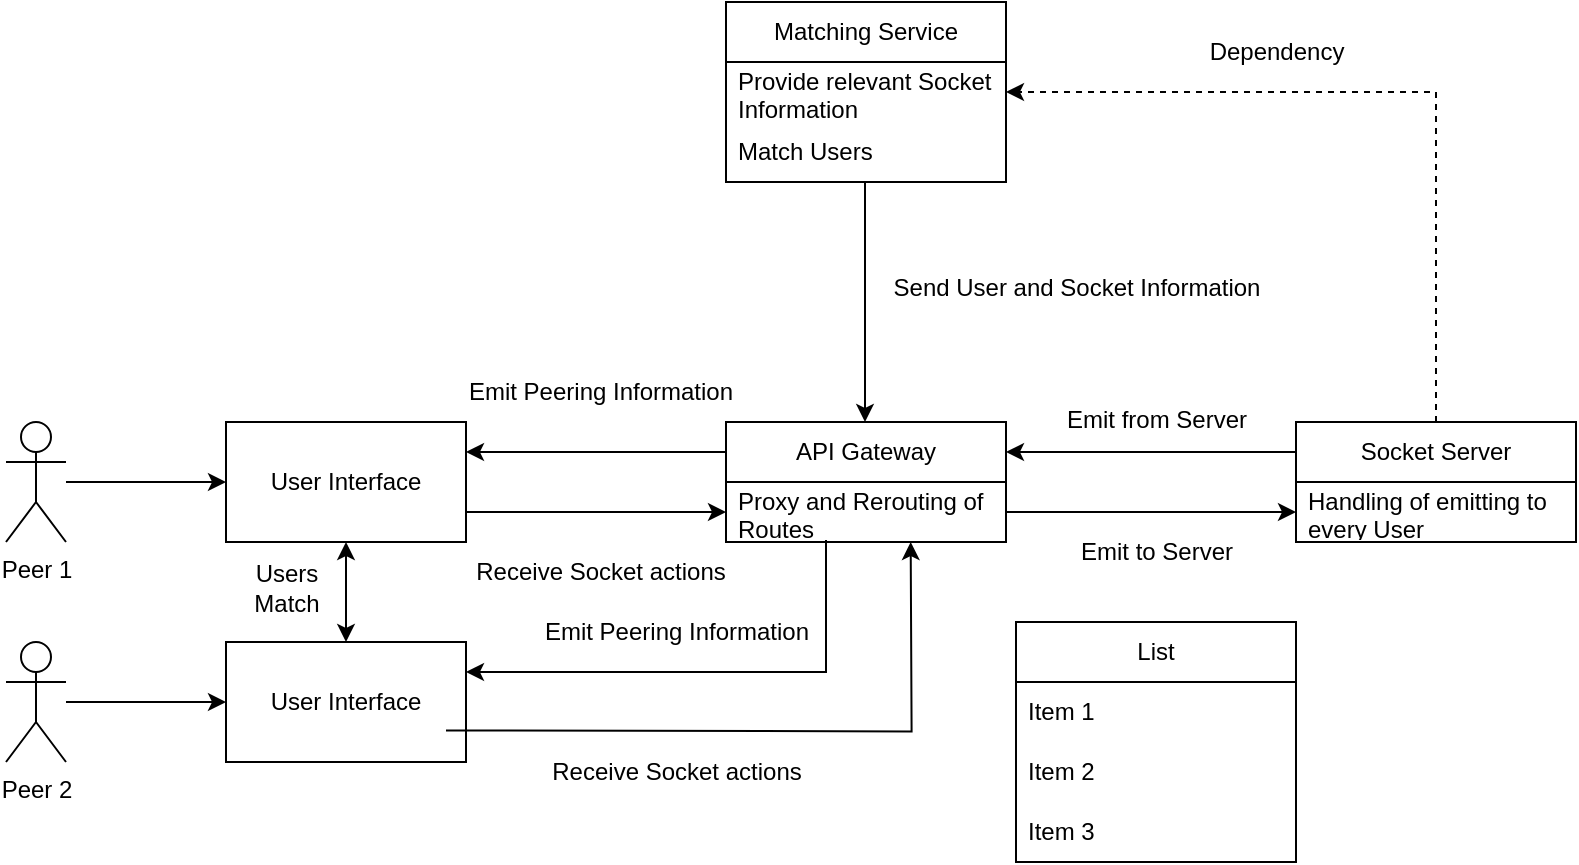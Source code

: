 <mxfile version="22.0.8" type="github">
  <diagram name="Page-1" id="ziiLAVQpgOq1QzVFaSYn">
    <mxGraphModel dx="1050" dy="542" grid="1" gridSize="10" guides="1" tooltips="1" connect="1" arrows="1" fold="1" page="1" pageScale="1" pageWidth="850" pageHeight="1100" math="0" shadow="0">
      <root>
        <mxCell id="0" />
        <mxCell id="1" parent="0" />
        <mxCell id="1KtTh_lrzxUGj0xQ3L2G-56" value="API Gateway" style="swimlane;fontStyle=0;childLayout=stackLayout;horizontal=1;startSize=30;horizontalStack=0;resizeParent=1;resizeParentMax=0;resizeLast=0;collapsible=1;marginBottom=0;whiteSpace=wrap;html=1;" vertex="1" parent="1">
          <mxGeometry x="390" y="410" width="140" height="60" as="geometry" />
        </mxCell>
        <mxCell id="1KtTh_lrzxUGj0xQ3L2G-57" value="Proxy and Rerouting of Routes" style="text;strokeColor=none;fillColor=none;align=left;verticalAlign=middle;spacingLeft=4;spacingRight=4;overflow=hidden;points=[[0,0.5],[1,0.5]];portConstraint=eastwest;rotatable=0;whiteSpace=wrap;html=1;" vertex="1" parent="1KtTh_lrzxUGj0xQ3L2G-56">
          <mxGeometry y="30" width="140" height="30" as="geometry" />
        </mxCell>
        <mxCell id="1KtTh_lrzxUGj0xQ3L2G-62" style="edgeStyle=orthogonalEdgeStyle;rounded=0;orthogonalLoop=1;jettySize=auto;html=1;entryX=0;entryY=0.5;entryDx=0;entryDy=0;" edge="1" parent="1" source="1KtTh_lrzxUGj0xQ3L2G-60" target="1KtTh_lrzxUGj0xQ3L2G-61">
          <mxGeometry relative="1" as="geometry" />
        </mxCell>
        <mxCell id="1KtTh_lrzxUGj0xQ3L2G-60" value="Peer 1" style="shape=umlActor;verticalLabelPosition=bottom;verticalAlign=top;html=1;outlineConnect=0;" vertex="1" parent="1">
          <mxGeometry x="30" y="410" width="30" height="60" as="geometry" />
        </mxCell>
        <mxCell id="1KtTh_lrzxUGj0xQ3L2G-61" value="User Interface" style="rounded=0;whiteSpace=wrap;html=1;" vertex="1" parent="1">
          <mxGeometry x="140" y="410" width="120" height="60" as="geometry" />
        </mxCell>
        <mxCell id="1KtTh_lrzxUGj0xQ3L2G-63" value="" style="endArrow=classic;html=1;rounded=0;entryX=1;entryY=0.25;entryDx=0;entryDy=0;exitX=0;exitY=0.25;exitDx=0;exitDy=0;" edge="1" parent="1" source="1KtTh_lrzxUGj0xQ3L2G-56" target="1KtTh_lrzxUGj0xQ3L2G-61">
          <mxGeometry width="50" height="50" relative="1" as="geometry">
            <mxPoint x="400" y="500" as="sourcePoint" />
            <mxPoint x="450" y="450" as="targetPoint" />
          </mxGeometry>
        </mxCell>
        <mxCell id="1KtTh_lrzxUGj0xQ3L2G-64" value="" style="endArrow=classic;html=1;rounded=0;entryX=0;entryY=0.5;entryDx=0;entryDy=0;exitX=1;exitY=0.75;exitDx=0;exitDy=0;" edge="1" parent="1" source="1KtTh_lrzxUGj0xQ3L2G-61" target="1KtTh_lrzxUGj0xQ3L2G-57">
          <mxGeometry width="50" height="50" relative="1" as="geometry">
            <mxPoint x="370" y="550" as="sourcePoint" />
            <mxPoint x="290" y="550" as="targetPoint" />
          </mxGeometry>
        </mxCell>
        <mxCell id="1KtTh_lrzxUGj0xQ3L2G-69" value="Emit Peering Information" style="text;html=1;align=center;verticalAlign=middle;resizable=0;points=[];autosize=1;strokeColor=none;fillColor=none;" vertex="1" parent="1">
          <mxGeometry x="247" y="380" width="160" height="30" as="geometry" />
        </mxCell>
        <mxCell id="1KtTh_lrzxUGj0xQ3L2G-70" value="Receive Socket actions" style="text;html=1;align=center;verticalAlign=middle;resizable=0;points=[];autosize=1;strokeColor=none;fillColor=none;" vertex="1" parent="1">
          <mxGeometry x="252" y="470" width="150" height="30" as="geometry" />
        </mxCell>
        <mxCell id="1KtTh_lrzxUGj0xQ3L2G-108" style="edgeStyle=orthogonalEdgeStyle;rounded=0;orthogonalLoop=1;jettySize=auto;html=1;entryX=1;entryY=0.5;entryDx=0;entryDy=0;dashed=1;" edge="1" parent="1" source="1KtTh_lrzxUGj0xQ3L2G-71" target="1KtTh_lrzxUGj0xQ3L2G-103">
          <mxGeometry relative="1" as="geometry" />
        </mxCell>
        <mxCell id="1KtTh_lrzxUGj0xQ3L2G-71" value="Socket Server" style="swimlane;fontStyle=0;childLayout=stackLayout;horizontal=1;startSize=30;horizontalStack=0;resizeParent=1;resizeParentMax=0;resizeLast=0;collapsible=1;marginBottom=0;whiteSpace=wrap;html=1;" vertex="1" parent="1">
          <mxGeometry x="675" y="410" width="140" height="60" as="geometry" />
        </mxCell>
        <mxCell id="1KtTh_lrzxUGj0xQ3L2G-72" value="Handling of emitting to every User" style="text;strokeColor=none;fillColor=none;align=left;verticalAlign=middle;spacingLeft=4;spacingRight=4;overflow=hidden;points=[[0,0.5],[1,0.5]];portConstraint=eastwest;rotatable=0;whiteSpace=wrap;html=1;" vertex="1" parent="1KtTh_lrzxUGj0xQ3L2G-71">
          <mxGeometry y="30" width="140" height="30" as="geometry" />
        </mxCell>
        <mxCell id="1KtTh_lrzxUGj0xQ3L2G-73" style="edgeStyle=orthogonalEdgeStyle;rounded=0;orthogonalLoop=1;jettySize=auto;html=1;entryX=0;entryY=0.5;entryDx=0;entryDy=0;" edge="1" parent="1" source="1KtTh_lrzxUGj0xQ3L2G-74" target="1KtTh_lrzxUGj0xQ3L2G-75">
          <mxGeometry relative="1" as="geometry" />
        </mxCell>
        <mxCell id="1KtTh_lrzxUGj0xQ3L2G-74" value="Peer 2" style="shape=umlActor;verticalLabelPosition=bottom;verticalAlign=top;html=1;outlineConnect=0;" vertex="1" parent="1">
          <mxGeometry x="30" y="520" width="30" height="60" as="geometry" />
        </mxCell>
        <mxCell id="1KtTh_lrzxUGj0xQ3L2G-75" value="User Interface" style="rounded=0;whiteSpace=wrap;html=1;" vertex="1" parent="1">
          <mxGeometry x="140" y="520" width="120" height="60" as="geometry" />
        </mxCell>
        <mxCell id="1KtTh_lrzxUGj0xQ3L2G-78" value="Emit Peering Information" style="text;html=1;align=center;verticalAlign=middle;resizable=0;points=[];autosize=1;strokeColor=none;fillColor=none;" vertex="1" parent="1">
          <mxGeometry x="285" y="500" width="160" height="30" as="geometry" />
        </mxCell>
        <mxCell id="1KtTh_lrzxUGj0xQ3L2G-86" style="edgeStyle=orthogonalEdgeStyle;rounded=0;orthogonalLoop=1;jettySize=auto;html=1;entryX=1;entryY=0.25;entryDx=0;entryDy=0;" edge="1" parent="1" target="1KtTh_lrzxUGj0xQ3L2G-75">
          <mxGeometry relative="1" as="geometry">
            <mxPoint x="440" y="469" as="sourcePoint" />
            <Array as="points">
              <mxPoint x="440" y="469" />
              <mxPoint x="440" y="535" />
            </Array>
          </mxGeometry>
        </mxCell>
        <mxCell id="1KtTh_lrzxUGj0xQ3L2G-87" style="edgeStyle=orthogonalEdgeStyle;rounded=0;orthogonalLoop=1;jettySize=auto;html=1;exitX=1;exitY=0.75;exitDx=0;exitDy=0;entryX=0.731;entryY=1.027;entryDx=0;entryDy=0;entryPerimeter=0;" edge="1" parent="1">
          <mxGeometry relative="1" as="geometry">
            <mxPoint x="250" y="564.19" as="sourcePoint" />
            <mxPoint x="482.34" y="470.0" as="targetPoint" />
          </mxGeometry>
        </mxCell>
        <mxCell id="1KtTh_lrzxUGj0xQ3L2G-88" value="Receive Socket actions" style="text;html=1;align=center;verticalAlign=middle;resizable=0;points=[];autosize=1;strokeColor=none;fillColor=none;" vertex="1" parent="1">
          <mxGeometry x="290" y="570" width="150" height="30" as="geometry" />
        </mxCell>
        <mxCell id="1KtTh_lrzxUGj0xQ3L2G-94" value="" style="endArrow=classic;html=1;rounded=0;exitX=0;exitY=0.25;exitDx=0;exitDy=0;entryX=1;entryY=0.25;entryDx=0;entryDy=0;" edge="1" parent="1" source="1KtTh_lrzxUGj0xQ3L2G-71" target="1KtTh_lrzxUGj0xQ3L2G-56">
          <mxGeometry width="50" height="50" relative="1" as="geometry">
            <mxPoint x="620" y="423" as="sourcePoint" />
            <mxPoint x="570" y="430" as="targetPoint" />
          </mxGeometry>
        </mxCell>
        <mxCell id="1KtTh_lrzxUGj0xQ3L2G-95" value="Emit from Server" style="text;html=1;align=center;verticalAlign=middle;resizable=0;points=[];autosize=1;strokeColor=none;fillColor=none;" vertex="1" parent="1">
          <mxGeometry x="550" y="394" width="110" height="30" as="geometry" />
        </mxCell>
        <mxCell id="1KtTh_lrzxUGj0xQ3L2G-96" value="" style="endArrow=classic;html=1;rounded=0;entryX=0;entryY=0.5;entryDx=0;entryDy=0;exitX=1;exitY=0.5;exitDx=0;exitDy=0;" edge="1" parent="1" source="1KtTh_lrzxUGj0xQ3L2G-57" target="1KtTh_lrzxUGj0xQ3L2G-72">
          <mxGeometry width="50" height="50" relative="1" as="geometry">
            <mxPoint x="540" y="490" as="sourcePoint" />
            <mxPoint x="727" y="493" as="targetPoint" />
          </mxGeometry>
        </mxCell>
        <mxCell id="1KtTh_lrzxUGj0xQ3L2G-97" value="Emit to Server" style="text;html=1;align=center;verticalAlign=middle;resizable=0;points=[];autosize=1;strokeColor=none;fillColor=none;" vertex="1" parent="1">
          <mxGeometry x="555" y="460" width="100" height="30" as="geometry" />
        </mxCell>
        <mxCell id="1KtTh_lrzxUGj0xQ3L2G-98" value="" style="endArrow=classic;startArrow=classic;html=1;rounded=0;exitX=0.5;exitY=0;exitDx=0;exitDy=0;entryX=0.5;entryY=1;entryDx=0;entryDy=0;" edge="1" parent="1" source="1KtTh_lrzxUGj0xQ3L2G-75" target="1KtTh_lrzxUGj0xQ3L2G-61">
          <mxGeometry width="50" height="50" relative="1" as="geometry">
            <mxPoint x="400" y="500" as="sourcePoint" />
            <mxPoint x="450" y="450" as="targetPoint" />
          </mxGeometry>
        </mxCell>
        <mxCell id="1KtTh_lrzxUGj0xQ3L2G-99" value="Users&lt;br&gt;Match" style="text;html=1;align=center;verticalAlign=middle;resizable=0;points=[];autosize=1;strokeColor=none;fillColor=none;" vertex="1" parent="1">
          <mxGeometry x="140" y="473" width="60" height="40" as="geometry" />
        </mxCell>
        <mxCell id="1KtTh_lrzxUGj0xQ3L2G-102" value="Matching Service" style="swimlane;fontStyle=0;childLayout=stackLayout;horizontal=1;startSize=30;horizontalStack=0;resizeParent=1;resizeParentMax=0;resizeLast=0;collapsible=1;marginBottom=0;whiteSpace=wrap;html=1;" vertex="1" parent="1">
          <mxGeometry x="390" y="200" width="140" height="90" as="geometry" />
        </mxCell>
        <mxCell id="1KtTh_lrzxUGj0xQ3L2G-103" value="Provide relevant Socket Information" style="text;strokeColor=none;fillColor=none;align=left;verticalAlign=middle;spacingLeft=4;spacingRight=4;overflow=hidden;points=[[0,0.5],[1,0.5]];portConstraint=eastwest;rotatable=0;whiteSpace=wrap;html=1;" vertex="1" parent="1KtTh_lrzxUGj0xQ3L2G-102">
          <mxGeometry y="30" width="140" height="30" as="geometry" />
        </mxCell>
        <mxCell id="1KtTh_lrzxUGj0xQ3L2G-104" value="Match Users" style="text;strokeColor=none;fillColor=none;align=left;verticalAlign=middle;spacingLeft=4;spacingRight=4;overflow=hidden;points=[[0,0.5],[1,0.5]];portConstraint=eastwest;rotatable=0;whiteSpace=wrap;html=1;" vertex="1" parent="1KtTh_lrzxUGj0xQ3L2G-102">
          <mxGeometry y="60" width="140" height="30" as="geometry" />
        </mxCell>
        <mxCell id="1KtTh_lrzxUGj0xQ3L2G-109" value="Dependency" style="text;html=1;align=center;verticalAlign=middle;resizable=0;points=[];autosize=1;strokeColor=none;fillColor=none;" vertex="1" parent="1">
          <mxGeometry x="620" y="210" width="90" height="30" as="geometry" />
        </mxCell>
        <mxCell id="1KtTh_lrzxUGj0xQ3L2G-111" value="" style="endArrow=classic;html=1;rounded=0;exitX=0.25;exitY=0;exitDx=0;exitDy=0;" edge="1" parent="1">
          <mxGeometry width="50" height="50" relative="1" as="geometry">
            <mxPoint x="459.5" y="290" as="sourcePoint" />
            <mxPoint x="459.5" y="410" as="targetPoint" />
          </mxGeometry>
        </mxCell>
        <mxCell id="1KtTh_lrzxUGj0xQ3L2G-112" value="Send User and Socket Information" style="text;html=1;align=center;verticalAlign=middle;resizable=0;points=[];autosize=1;strokeColor=none;fillColor=none;" vertex="1" parent="1">
          <mxGeometry x="460" y="328" width="210" height="30" as="geometry" />
        </mxCell>
        <mxCell id="1KtTh_lrzxUGj0xQ3L2G-113" value="List" style="swimlane;fontStyle=0;childLayout=stackLayout;horizontal=1;startSize=30;horizontalStack=0;resizeParent=1;resizeParentMax=0;resizeLast=0;collapsible=1;marginBottom=0;whiteSpace=wrap;html=1;" vertex="1" parent="1">
          <mxGeometry x="535" y="510" width="140" height="120" as="geometry" />
        </mxCell>
        <mxCell id="1KtTh_lrzxUGj0xQ3L2G-114" value="Item 1" style="text;strokeColor=none;fillColor=none;align=left;verticalAlign=middle;spacingLeft=4;spacingRight=4;overflow=hidden;points=[[0,0.5],[1,0.5]];portConstraint=eastwest;rotatable=0;whiteSpace=wrap;html=1;" vertex="1" parent="1KtTh_lrzxUGj0xQ3L2G-113">
          <mxGeometry y="30" width="140" height="30" as="geometry" />
        </mxCell>
        <mxCell id="1KtTh_lrzxUGj0xQ3L2G-115" value="Item 2" style="text;strokeColor=none;fillColor=none;align=left;verticalAlign=middle;spacingLeft=4;spacingRight=4;overflow=hidden;points=[[0,0.5],[1,0.5]];portConstraint=eastwest;rotatable=0;whiteSpace=wrap;html=1;" vertex="1" parent="1KtTh_lrzxUGj0xQ3L2G-113">
          <mxGeometry y="60" width="140" height="30" as="geometry" />
        </mxCell>
        <mxCell id="1KtTh_lrzxUGj0xQ3L2G-116" value="Item 3" style="text;strokeColor=none;fillColor=none;align=left;verticalAlign=middle;spacingLeft=4;spacingRight=4;overflow=hidden;points=[[0,0.5],[1,0.5]];portConstraint=eastwest;rotatable=0;whiteSpace=wrap;html=1;" vertex="1" parent="1KtTh_lrzxUGj0xQ3L2G-113">
          <mxGeometry y="90" width="140" height="30" as="geometry" />
        </mxCell>
      </root>
    </mxGraphModel>
  </diagram>
</mxfile>
